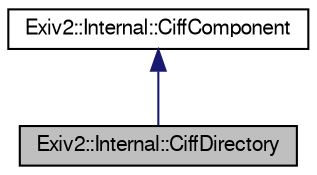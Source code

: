 digraph "Exiv2::Internal::CiffDirectory"
{
  edge [fontname="FreeSans",fontsize="10",labelfontname="FreeSans",labelfontsize="10"];
  node [fontname="FreeSans",fontsize="10",shape=record];
  Node1 [label="Exiv2::Internal::CiffDirectory",height=0.2,width=0.4,color="black", fillcolor="grey75", style="filled" fontcolor="black"];
  Node2 -> Node1 [dir="back",color="midnightblue",fontsize="10",style="solid",fontname="FreeSans"];
  Node2 [label="Exiv2::Internal::CiffComponent",height=0.2,width=0.4,color="black", fillcolor="white", style="filled",URL="$classExiv2_1_1Internal_1_1CiffComponent.html",tooltip="Interface class for components of the CIFF directory hierarchy of a CRW (Canon Raw data) image..."];
}
